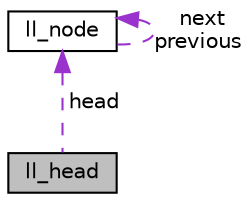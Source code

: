 digraph "ll_head"
{
 // LATEX_PDF_SIZE
  edge [fontname="Helvetica",fontsize="10",labelfontname="Helvetica",labelfontsize="10"];
  node [fontname="Helvetica",fontsize="10",shape=record];
  Node1 [label="ll_head",height=0.2,width=0.4,color="black", fillcolor="grey75", style="filled", fontcolor="black",tooltip="Structure of a Linked List."];
  Node2 -> Node1 [dir="back",color="darkorchid3",fontsize="10",style="dashed",label=" head" ,fontname="Helvetica"];
  Node2 [label="ll_node",height=0.2,width=0.4,color="black", fillcolor="white", style="filled",URL="$structll__node.html",tooltip="Structure of a node of a Linked List."];
  Node2 -> Node2 [dir="back",color="darkorchid3",fontsize="10",style="dashed",label=" next\nprevious" ,fontname="Helvetica"];
}

